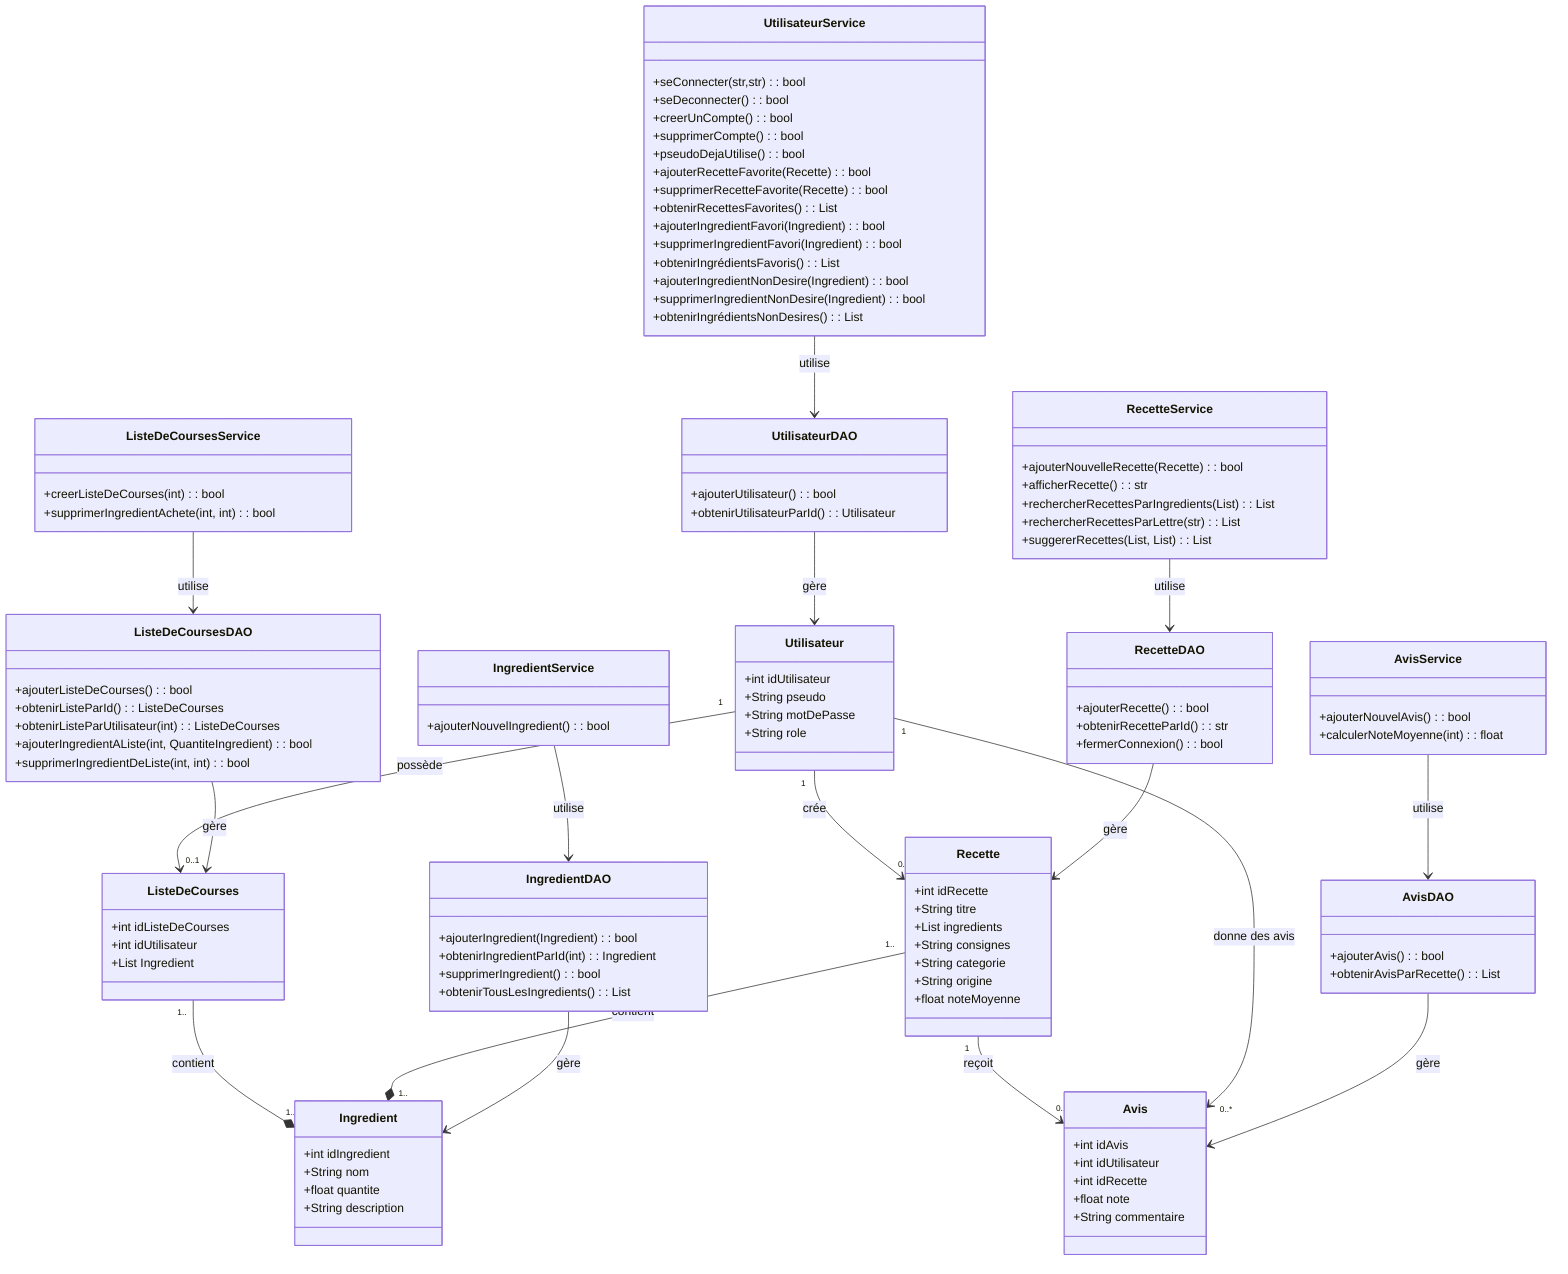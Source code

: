 classDiagram
    class Recette {
        +int idRecette
        +String titre
        +List<Ingredients> ingredients
        +String consignes
        +String categorie
        +String origine
        +float noteMoyenne
    }

    class Ingredient {
        +int idIngredient
        +String nom
        +float quantite
        +String description
    }

    class Utilisateur {
        +int idUtilisateur
        +String pseudo
        +String motDePasse
        +String role
    }

    class ListeDeCourses {
        +int idListeDeCourses
        +int idUtilisateur
        +List<Ingredients> Ingredient
    }

    class Avis {
        +int idAvis
        +int idUtilisateur
        +int idRecette
        +float note
        +String commentaire
    }

    %% DAO and Service classes

    class RecetteDAO {
        +ajouterRecette() : bool
        +obtenirRecetteParId() : str
        +fermerConnexion() : bool
    }

    class RecetteService {
        +ajouterNouvelleRecette(Recette) : bool
        +afficherRecette() : str
        +rechercherRecettesParIngredients(List<Ingredient>) : List<Recette>
        +rechercherRecettesParLettre(str) : List<Recette>
        +suggererRecettes(List<Ingredient>, List<Ingredient>) : List<Recette>
    }

    class IngredientDAO {
        +ajouterIngredient(Ingredient) : bool
        +obtenirIngredientParId(int) : Ingredient
        +supprimerIngredient() : bool
        +obtenirTousLesIngredients() : List<Ingredient>
    }

    class IngredientService {
        +ajouterNouvelIngredient() : bool
    }

    class UtilisateurService {
        +seConnecter(str,str) : bool
        +seDeconnecter() : bool
        +creerUnCompte() : bool
        +supprimerCompte() : bool
        +pseudoDejaUtilise() : bool
        +ajouterRecetteFavorite(Recette) : bool
        +supprimerRecetteFavorite(Recette) : bool
        +obtenirRecettesFavorites() : List<Recette> 
        +ajouterIngredientFavori(Ingredient) : bool
        +supprimerIngredientFavori(Ingredient) : bool
        +obtenirIngrédientsFavoris() : List<Ingredient> 
        +ajouterIngredientNonDesire(Ingredient) : bool
        +supprimerIngredientNonDesire(Ingredient) : bool
        +obtenirIngrédientsNonDesires() : List<Ingredient> 
    }

    class UtilisateurDAO {
        +ajouterUtilisateur() : bool
        +obtenirUtilisateurParId() : Utilisateur
    }

    class ListeDeCoursesDAO {
        +ajouterListeDeCourses() : bool
        +obtenirListeParId() : ListeDeCourses
        +obtenirListeParUtilisateur(int) : ListeDeCourses
        +ajouterIngredientAListe(int, QuantiteIngredient) : bool
        +supprimerIngredientDeListe(int, int) : bool
    }

    class ListeDeCoursesService {
        +creerListeDeCourses(int) : bool
        +supprimerIngredientAchete(int, int) : bool
    }

    class AvisDAO {
        +ajouterAvis() : bool
        +obtenirAvisParRecette() : List<Avis>
    }

    class AvisService {
        +ajouterNouvelAvis() : bool
        +calculerNoteMoyenne(int) : float
    }

    %% Relations
    RecetteService --> RecetteDAO : utilise
    RecetteDAO --> Recette : gère

    IngredientService --> IngredientDAO : utilise
    IngredientDAO --> Ingredient : gère

    UtilisateurService --> UtilisateurDAO : utilise
    UtilisateurDAO --> Utilisateur : gère

    ListeDeCoursesService --> ListeDeCoursesDAO : utilise
    ListeDeCoursesDAO --> ListeDeCourses : gère

    AvisService --> AvisDAO : utilise
    AvisDAO --> Avis : gère

    %% Cardinalities
    Utilisateur "1" --> "0..*" Recette : crée
    Utilisateur "1" --> "0..*" Avis : donne des avis
    Utilisateur "1" --> "0..1" ListeDeCourses : possède
    Recette "1.."--* "1.." Ingredient : contient
    ListeDeCourses "1.."--* "1.." Ingredient : contient
    Recette "1" --> "0..*" Avis : reçoit
